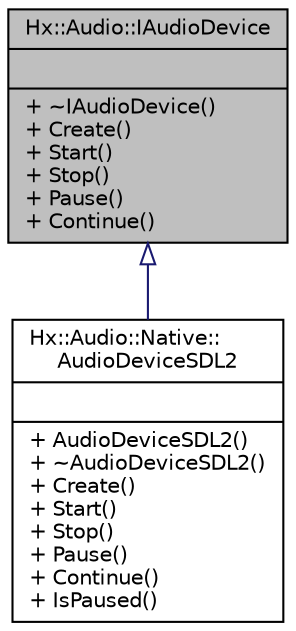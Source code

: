 digraph "Hx::Audio::IAudioDevice"
{
  edge [fontname="Helvetica",fontsize="10",labelfontname="Helvetica",labelfontsize="10"];
  node [fontname="Helvetica",fontsize="10",shape=record];
  Node0 [label="{Hx::Audio::IAudioDevice\n||+ ~IAudioDevice()\l+ Create()\l+ Start()\l+ Stop()\l+ Pause()\l+ Continue()\l}",height=0.2,width=0.4,color="black", fillcolor="grey75", style="filled", fontcolor="black"];
  Node0 -> Node1 [dir="back",color="midnightblue",fontsize="10",style="solid",arrowtail="onormal",fontname="Helvetica"];
  Node1 [label="{Hx::Audio::Native::\lAudioDeviceSDL2\n||+ AudioDeviceSDL2()\l+ ~AudioDeviceSDL2()\l+ Create()\l+ Start()\l+ Stop()\l+ Pause()\l+ Continue()\l+ IsPaused()\l}",height=0.2,width=0.4,color="black", fillcolor="white", style="filled",URL="$classHx_1_1Audio_1_1Native_1_1AudioDeviceSDL2.html"];
}
